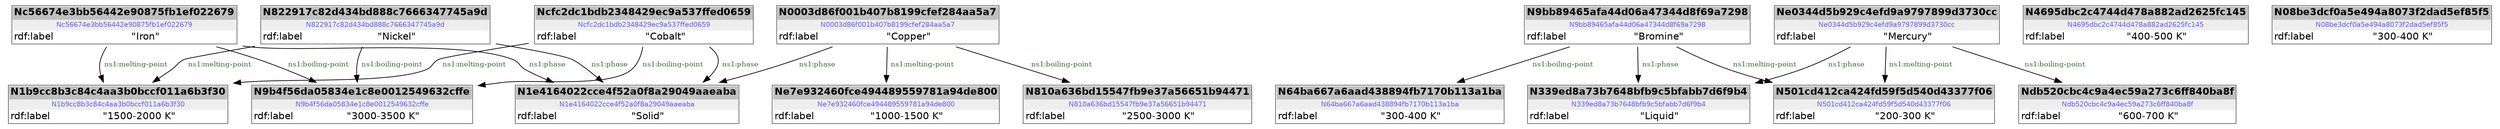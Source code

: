 digraph { 
 node [ fontname="DejaVu Sans" ] ; 
	node5 -> node3 [ color=BLACK, label=< <font point-size='10' color='#336633'>ns1:melting-point</font> > ] ;
	node8 -> node2 [ color=BLACK, label=< <font point-size='10' color='#336633'>ns1:phase</font> > ] ;
	node9 -> node10 [ color=BLACK, label=< <font point-size='10' color='#336633'>ns1:boiling-point</font> > ] ;
	node11 -> node3 [ color=BLACK, label=< <font point-size='10' color='#336633'>ns1:melting-point</font> > ] ;
	node12 -> node13 [ color=BLACK, label=< <font point-size='10' color='#336633'>ns1:melting-point</font> > ] ;
	node5 -> node10 [ color=BLACK, label=< <font point-size='10' color='#336633'>ns1:boiling-point</font> > ] ;
	node9 -> node3 [ color=BLACK, label=< <font point-size='10' color='#336633'>ns1:melting-point</font> > ] ;
	node5 -> node6 [ color=BLACK, label=< <font point-size='10' color='#336633'>ns1:phase</font> > ] ;
	node8 -> node16 [ color=BLACK, label=< <font point-size='10' color='#336633'>ns1:melting-point</font> > ] ;
	node12 -> node4 [ color=BLACK, label=< <font point-size='10' color='#336633'>ns1:boiling-point</font> > ] ;
	node1 -> node2 [ color=BLACK, label=< <font point-size='10' color='#336633'>ns1:phase</font> > ] ;
	node1 -> node16 [ color=BLACK, label=< <font point-size='10' color='#336633'>ns1:melting-point</font> > ] ;
	node1 -> node7 [ color=BLACK, label=< <font point-size='10' color='#336633'>ns1:boiling-point</font> > ] ;
	node9 -> node6 [ color=BLACK, label=< <font point-size='10' color='#336633'>ns1:phase</font> > ] ;
	node11 -> node6 [ color=BLACK, label=< <font point-size='10' color='#336633'>ns1:phase</font> > ] ;
	node11 -> node10 [ color=BLACK, label=< <font point-size='10' color='#336633'>ns1:boiling-point</font> > ] ;
	node12 -> node6 [ color=BLACK, label=< <font point-size='10' color='#336633'>ns1:phase</font> > ] ;
	node8 -> node0 [ color=BLACK, label=< <font point-size='10' color='#336633'>ns1:boiling-point</font> > ] ;
# N9bb89465afa44d06a47344d8f69a7298 node8
node8 [ shape=none, color=black label=< <table color='#666666' cellborder='0' cellspacing='0' border='1'><tr><td colspan='2' bgcolor='grey'><B>N9bb89465afa44d06a47344d8f69a7298</B></td></tr><tr><td href='N9bb89465afa44d06a47344d8f69a7298' bgcolor='#eeeeee' colspan='2'><font point-size='10' color='#6666ff'>N9bb89465afa44d06a47344d8f69a7298</font></td></tr><tr><td align='left'>rdf:label</td><td align='left'>&quot;Bromine&quot;</td></tr></table> > ] 
# N0003d86f001b407b8199cfef284aa5a7 node12
node12 [ shape=none, color=black label=< <table color='#666666' cellborder='0' cellspacing='0' border='1'><tr><td colspan='2' bgcolor='grey'><B>N0003d86f001b407b8199cfef284aa5a7</B></td></tr><tr><td href='N0003d86f001b407b8199cfef284aa5a7' bgcolor='#eeeeee' colspan='2'><font point-size='10' color='#6666ff'>N0003d86f001b407b8199cfef284aa5a7</font></td></tr><tr><td align='left'>rdf:label</td><td align='left'>&quot;Copper&quot;</td></tr></table> > ] 
# Nc56674e3bb56442e90875fb1ef022679 node5
node5 [ shape=none, color=black label=< <table color='#666666' cellborder='0' cellspacing='0' border='1'><tr><td colspan='2' bgcolor='grey'><B>Nc56674e3bb56442e90875fb1ef022679</B></td></tr><tr><td href='Nc56674e3bb56442e90875fb1ef022679' bgcolor='#eeeeee' colspan='2'><font point-size='10' color='#6666ff'>Nc56674e3bb56442e90875fb1ef022679</font></td></tr><tr><td align='left'>rdf:label</td><td align='left'>&quot;Iron&quot;</td></tr></table> > ] 
# N1b9cc8b3c84c4aa3b0bccf011a6b3f30 node3
node3 [ shape=none, color=black label=< <table color='#666666' cellborder='0' cellspacing='0' border='1'><tr><td colspan='2' bgcolor='grey'><B>N1b9cc8b3c84c4aa3b0bccf011a6b3f30</B></td></tr><tr><td href='N1b9cc8b3c84c4aa3b0bccf011a6b3f30' bgcolor='#eeeeee' colspan='2'><font point-size='10' color='#6666ff'>N1b9cc8b3c84c4aa3b0bccf011a6b3f30</font></td></tr><tr><td align='left'>rdf:label</td><td align='left'>&quot;1500-2000 K&quot;</td></tr></table> > ] 
# N339ed8a73b7648bfb9c5bfabb7d6f9b4 node2
node2 [ shape=none, color=black label=< <table color='#666666' cellborder='0' cellspacing='0' border='1'><tr><td colspan='2' bgcolor='grey'><B>N339ed8a73b7648bfb9c5bfabb7d6f9b4</B></td></tr><tr><td href='N339ed8a73b7648bfb9c5bfabb7d6f9b4' bgcolor='#eeeeee' colspan='2'><font point-size='10' color='#6666ff'>N339ed8a73b7648bfb9c5bfabb7d6f9b4</font></td></tr><tr><td align='left'>rdf:label</td><td align='left'>&quot;Liquid&quot;</td></tr></table> > ] 
# Ne7e932460fce494489559781a94de800 node13
node13 [ shape=none, color=black label=< <table color='#666666' cellborder='0' cellspacing='0' border='1'><tr><td colspan='2' bgcolor='grey'><B>Ne7e932460fce494489559781a94de800</B></td></tr><tr><td href='Ne7e932460fce494489559781a94de800' bgcolor='#eeeeee' colspan='2'><font point-size='10' color='#6666ff'>Ne7e932460fce494489559781a94de800</font></td></tr><tr><td align='left'>rdf:label</td><td align='left'>&quot;1000-1500 K&quot;</td></tr></table> > ] 
# N501cd412ca424fd59f5d540d43377f06 node16
node16 [ shape=none, color=black label=< <table color='#666666' cellborder='0' cellspacing='0' border='1'><tr><td colspan='2' bgcolor='grey'><B>N501cd412ca424fd59f5d540d43377f06</B></td></tr><tr><td href='N501cd412ca424fd59f5d540d43377f06' bgcolor='#eeeeee' colspan='2'><font point-size='10' color='#6666ff'>N501cd412ca424fd59f5d540d43377f06</font></td></tr><tr><td align='left'>rdf:label</td><td align='left'>&quot;200-300 K&quot;</td></tr></table> > ] 
# Ndb520cbc4c9a4ec59a273c6ff840ba8f node7
node7 [ shape=none, color=black label=< <table color='#666666' cellborder='0' cellspacing='0' border='1'><tr><td colspan='2' bgcolor='grey'><B>Ndb520cbc4c9a4ec59a273c6ff840ba8f</B></td></tr><tr><td href='Ndb520cbc4c9a4ec59a273c6ff840ba8f' bgcolor='#eeeeee' colspan='2'><font point-size='10' color='#6666ff'>Ndb520cbc4c9a4ec59a273c6ff840ba8f</font></td></tr><tr><td align='left'>rdf:label</td><td align='left'>&quot;600-700 K&quot;</td></tr></table> > ] 
# Ncfc2dc1bdb2348429ec9a537ffed0659 node9
node9 [ shape=none, color=black label=< <table color='#666666' cellborder='0' cellspacing='0' border='1'><tr><td colspan='2' bgcolor='grey'><B>Ncfc2dc1bdb2348429ec9a537ffed0659</B></td></tr><tr><td href='Ncfc2dc1bdb2348429ec9a537ffed0659' bgcolor='#eeeeee' colspan='2'><font point-size='10' color='#6666ff'>Ncfc2dc1bdb2348429ec9a537ffed0659</font></td></tr><tr><td align='left'>rdf:label</td><td align='left'>&quot;Cobalt&quot;</td></tr></table> > ] 
# N4695dbc2c4744d478a882ad2625fc145 node15
node15 [ shape=none, color=black label=< <table color='#666666' cellborder='0' cellspacing='0' border='1'><tr><td colspan='2' bgcolor='grey'><B>N4695dbc2c4744d478a882ad2625fc145</B></td></tr><tr><td href='N4695dbc2c4744d478a882ad2625fc145' bgcolor='#eeeeee' colspan='2'><font point-size='10' color='#6666ff'>N4695dbc2c4744d478a882ad2625fc145</font></td></tr><tr><td align='left'>rdf:label</td><td align='left'>&quot;400-500 K&quot;</td></tr></table> > ] 
# N1e4164022cce4f52a0f8a29049aaeaba node6
node6 [ shape=none, color=black label=< <table color='#666666' cellborder='0' cellspacing='0' border='1'><tr><td colspan='2' bgcolor='grey'><B>N1e4164022cce4f52a0f8a29049aaeaba</B></td></tr><tr><td href='N1e4164022cce4f52a0f8a29049aaeaba' bgcolor='#eeeeee' colspan='2'><font point-size='10' color='#6666ff'>N1e4164022cce4f52a0f8a29049aaeaba</font></td></tr><tr><td align='left'>rdf:label</td><td align='left'>&quot;Solid&quot;</td></tr></table> > ] 
# N822917c82d434bd888c7666347745a9d node11
node11 [ shape=none, color=black label=< <table color='#666666' cellborder='0' cellspacing='0' border='1'><tr><td colspan='2' bgcolor='grey'><B>N822917c82d434bd888c7666347745a9d</B></td></tr><tr><td href='N822917c82d434bd888c7666347745a9d' bgcolor='#eeeeee' colspan='2'><font point-size='10' color='#6666ff'>N822917c82d434bd888c7666347745a9d</font></td></tr><tr><td align='left'>rdf:label</td><td align='left'>&quot;Nickel&quot;</td></tr></table> > ] 
# N810a636bd15547fb9e37a56651b94471 node4
node4 [ shape=none, color=black label=< <table color='#666666' cellborder='0' cellspacing='0' border='1'><tr><td colspan='2' bgcolor='grey'><B>N810a636bd15547fb9e37a56651b94471</B></td></tr><tr><td href='N810a636bd15547fb9e37a56651b94471' bgcolor='#eeeeee' colspan='2'><font point-size='10' color='#6666ff'>N810a636bd15547fb9e37a56651b94471</font></td></tr><tr><td align='left'>rdf:label</td><td align='left'>&quot;2500-3000 K&quot;</td></tr></table> > ] 
# N08be3dcf0a5e494a8073f2dad5ef85f5 node14
node14 [ shape=none, color=black label=< <table color='#666666' cellborder='0' cellspacing='0' border='1'><tr><td colspan='2' bgcolor='grey'><B>N08be3dcf0a5e494a8073f2dad5ef85f5</B></td></tr><tr><td href='N08be3dcf0a5e494a8073f2dad5ef85f5' bgcolor='#eeeeee' colspan='2'><font point-size='10' color='#6666ff'>N08be3dcf0a5e494a8073f2dad5ef85f5</font></td></tr><tr><td align='left'>rdf:label</td><td align='left'>&quot;300-400 K&quot;</td></tr></table> > ] 
# Ne0344d5b929c4efd9a9797899d3730cc node1
node1 [ shape=none, color=black label=< <table color='#666666' cellborder='0' cellspacing='0' border='1'><tr><td colspan='2' bgcolor='grey'><B>Ne0344d5b929c4efd9a9797899d3730cc</B></td></tr><tr><td href='Ne0344d5b929c4efd9a9797899d3730cc' bgcolor='#eeeeee' colspan='2'><font point-size='10' color='#6666ff'>Ne0344d5b929c4efd9a9797899d3730cc</font></td></tr><tr><td align='left'>rdf:label</td><td align='left'>&quot;Mercury&quot;</td></tr></table> > ] 
# N9b4f56da05834e1c8e0012549632cffe node10
node10 [ shape=none, color=black label=< <table color='#666666' cellborder='0' cellspacing='0' border='1'><tr><td colspan='2' bgcolor='grey'><B>N9b4f56da05834e1c8e0012549632cffe</B></td></tr><tr><td href='N9b4f56da05834e1c8e0012549632cffe' bgcolor='#eeeeee' colspan='2'><font point-size='10' color='#6666ff'>N9b4f56da05834e1c8e0012549632cffe</font></td></tr><tr><td align='left'>rdf:label</td><td align='left'>&quot;3000-3500 K&quot;</td></tr></table> > ] 
# N64ba667a6aad438894fb7170b113a1ba node0
node0 [ shape=none, color=black label=< <table color='#666666' cellborder='0' cellspacing='0' border='1'><tr><td colspan='2' bgcolor='grey'><B>N64ba667a6aad438894fb7170b113a1ba</B></td></tr><tr><td href='N64ba667a6aad438894fb7170b113a1ba' bgcolor='#eeeeee' colspan='2'><font point-size='10' color='#6666ff'>N64ba667a6aad438894fb7170b113a1ba</font></td></tr><tr><td align='left'>rdf:label</td><td align='left'>&quot;300-400 K&quot;</td></tr></table> > ] 
}
